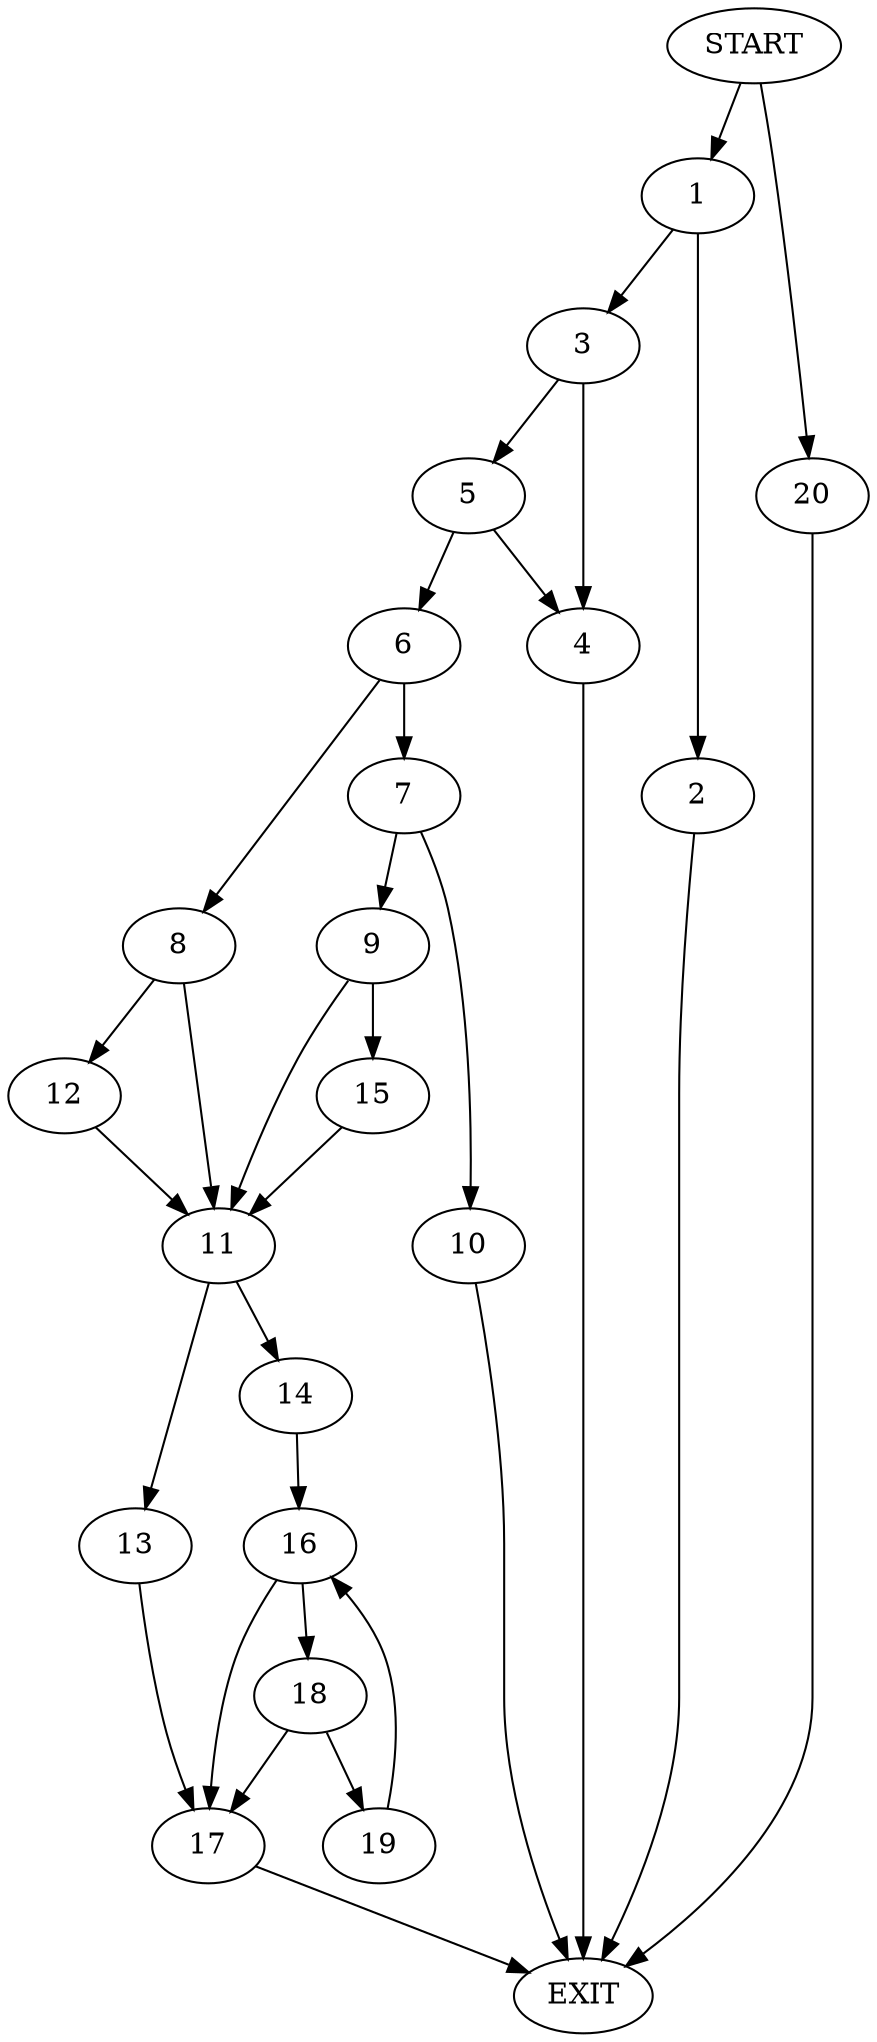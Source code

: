 digraph {
0 [label="START"]
21 [label="EXIT"]
0 -> 1
1 -> 2
1 -> 3
2 -> 21
3 -> 4
3 -> 5
4 -> 21
5 -> 4
5 -> 6
6 -> 7
6 -> 8
7 -> 9
7 -> 10
8 -> 11
8 -> 12
11 -> 13
11 -> 14
12 -> 11
10 -> 21
9 -> 15
9 -> 11
15 -> 11
14 -> 16
13 -> 17
17 -> 21
16 -> 17
16 -> 18
18 -> 17
18 -> 19
19 -> 16
0 -> 20
20 -> 21
}
